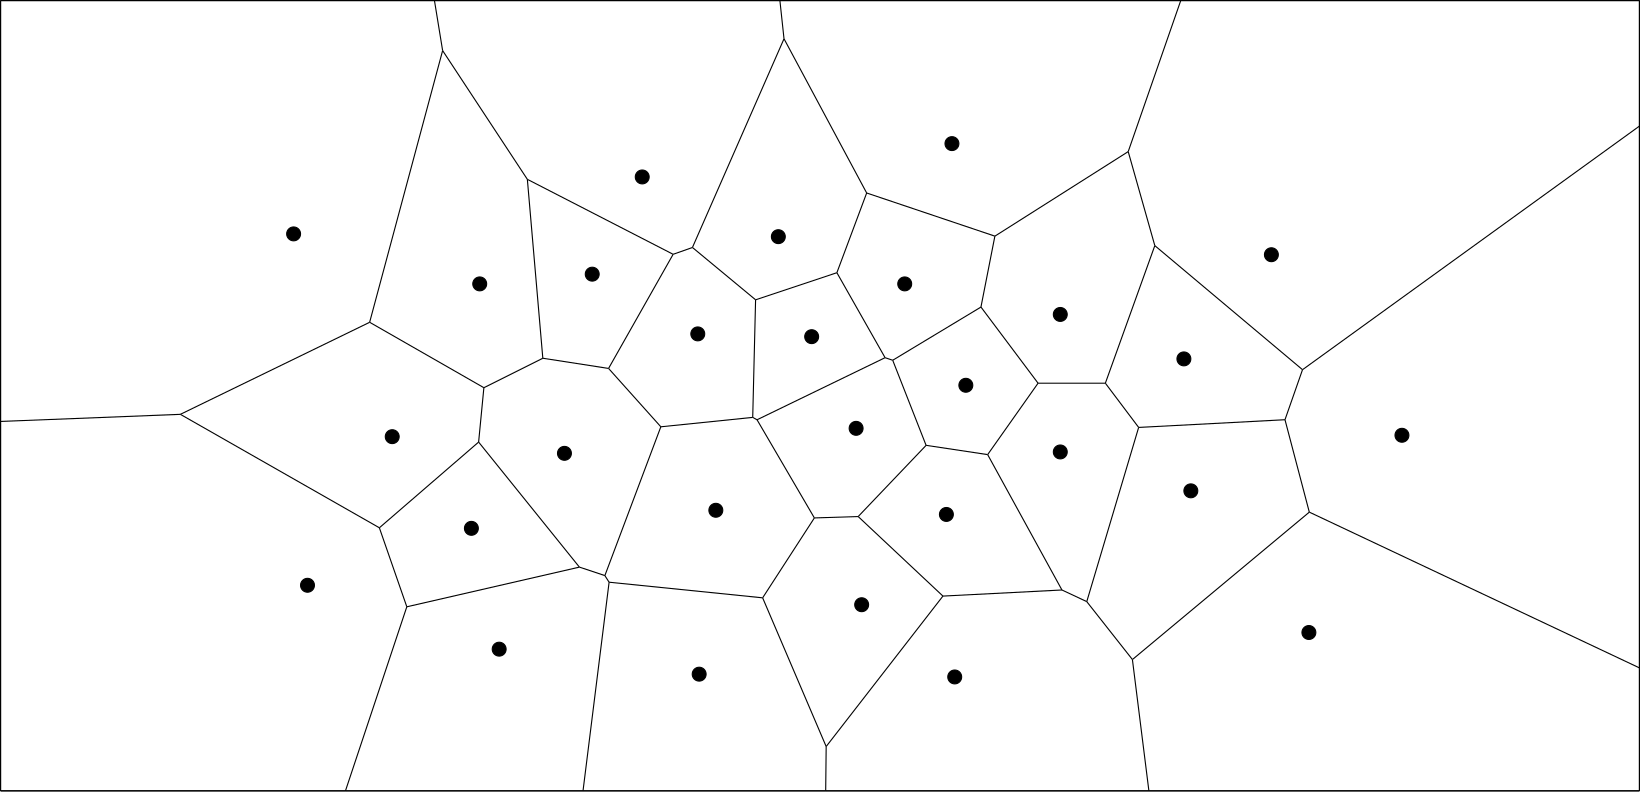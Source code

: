 <?xml version="1.0"?>
<!DOCTYPE ipe SYSTEM "ipe.dtd">
<ipe version="70218" creator="Ipe 7.2.24">
<info created="D:20220614103446" modified="D:20220614130120"/>
<ipestyle name="basic">
<symbol name="arrow/arc(spx)">
<path stroke="sym-stroke" fill="sym-stroke" pen="sym-pen">
0 0 m
-1 0.333 l
-1 -0.333 l
h
</path>
</symbol>
<symbol name="arrow/farc(spx)">
<path stroke="sym-stroke" fill="white" pen="sym-pen">
0 0 m
-1 0.333 l
-1 -0.333 l
h
</path>
</symbol>
<symbol name="arrow/ptarc(spx)">
<path stroke="sym-stroke" fill="sym-stroke" pen="sym-pen">
0 0 m
-1 0.333 l
-0.8 0 l
-1 -0.333 l
h
</path>
</symbol>
<symbol name="arrow/fptarc(spx)">
<path stroke="sym-stroke" fill="white" pen="sym-pen">
0 0 m
-1 0.333 l
-0.8 0 l
-1 -0.333 l
h
</path>
</symbol>
<symbol name="mark/circle(sx)" transformations="translations">
<path fill="sym-stroke">
0.6 0 0 0.6 0 0 e
0.4 0 0 0.4 0 0 e
</path>
</symbol>
<symbol name="mark/disk(sx)" transformations="translations">
<path fill="sym-stroke">
0.6 0 0 0.6 0 0 e
</path>
</symbol>
<symbol name="mark/fdisk(sfx)" transformations="translations">
<group>
<path fill="sym-fill">
0.5 0 0 0.5 0 0 e
</path>
<path fill="sym-stroke" fillrule="eofill">
0.6 0 0 0.6 0 0 e
0.4 0 0 0.4 0 0 e
</path>
</group>
</symbol>
<symbol name="mark/box(sx)" transformations="translations">
<path fill="sym-stroke" fillrule="eofill">
-0.6 -0.6 m
0.6 -0.6 l
0.6 0.6 l
-0.6 0.6 l
h
-0.4 -0.4 m
0.4 -0.4 l
0.4 0.4 l
-0.4 0.4 l
h
</path>
</symbol>
<symbol name="mark/square(sx)" transformations="translations">
<path fill="sym-stroke">
-0.6 -0.6 m
0.6 -0.6 l
0.6 0.6 l
-0.6 0.6 l
h
</path>
</symbol>
<symbol name="mark/fsquare(sfx)" transformations="translations">
<group>
<path fill="sym-fill">
-0.5 -0.5 m
0.5 -0.5 l
0.5 0.5 l
-0.5 0.5 l
h
</path>
<path fill="sym-stroke" fillrule="eofill">
-0.6 -0.6 m
0.6 -0.6 l
0.6 0.6 l
-0.6 0.6 l
h
-0.4 -0.4 m
0.4 -0.4 l
0.4 0.4 l
-0.4 0.4 l
h
</path>
</group>
</symbol>
<symbol name="mark/cross(sx)" transformations="translations">
<group>
<path fill="sym-stroke">
-0.43 -0.57 m
0.57 0.43 l
0.43 0.57 l
-0.57 -0.43 l
h
</path>
<path fill="sym-stroke">
-0.43 0.57 m
0.57 -0.43 l
0.43 -0.57 l
-0.57 0.43 l
h
</path>
</group>
</symbol>
<symbol name="arrow/fnormal(spx)">
<path stroke="sym-stroke" fill="white" pen="sym-pen">
0 0 m
-1 0.333 l
-1 -0.333 l
h
</path>
</symbol>
<symbol name="arrow/pointed(spx)">
<path stroke="sym-stroke" fill="sym-stroke" pen="sym-pen">
0 0 m
-1 0.333 l
-0.8 0 l
-1 -0.333 l
h
</path>
</symbol>
<symbol name="arrow/fpointed(spx)">
<path stroke="sym-stroke" fill="white" pen="sym-pen">
0 0 m
-1 0.333 l
-0.8 0 l
-1 -0.333 l
h
</path>
</symbol>
<symbol name="arrow/linear(spx)">
<path stroke="sym-stroke" pen="sym-pen">
-1 0.333 m
0 0 l
-1 -0.333 l
</path>
</symbol>
<symbol name="arrow/fdouble(spx)">
<path stroke="sym-stroke" fill="white" pen="sym-pen">
0 0 m
-1 0.333 l
-1 -0.333 l
h
-1 0 m
-2 0.333 l
-2 -0.333 l
h
</path>
</symbol>
<symbol name="arrow/double(spx)">
<path stroke="sym-stroke" fill="sym-stroke" pen="sym-pen">
0 0 m
-1 0.333 l
-1 -0.333 l
h
-1 0 m
-2 0.333 l
-2 -0.333 l
h
</path>
</symbol>
<symbol name="arrow/mid-normal(spx)">
<path stroke="sym-stroke" fill="sym-stroke" pen="sym-pen">
0.5 0 m
-0.5 0.333 l
-0.5 -0.333 l
h
</path>
</symbol>
<symbol name="arrow/mid-fnormal(spx)">
<path stroke="sym-stroke" fill="white" pen="sym-pen">
0.5 0 m
-0.5 0.333 l
-0.5 -0.333 l
h
</path>
</symbol>
<symbol name="arrow/mid-pointed(spx)">
<path stroke="sym-stroke" fill="sym-stroke" pen="sym-pen">
0.5 0 m
-0.5 0.333 l
-0.3 0 l
-0.5 -0.333 l
h
</path>
</symbol>
<symbol name="arrow/mid-fpointed(spx)">
<path stroke="sym-stroke" fill="white" pen="sym-pen">
0.5 0 m
-0.5 0.333 l
-0.3 0 l
-0.5 -0.333 l
h
</path>
</symbol>
<symbol name="arrow/mid-double(spx)">
<path stroke="sym-stroke" fill="sym-stroke" pen="sym-pen">
1 0 m
0 0.333 l
0 -0.333 l
h
0 0 m
-1 0.333 l
-1 -0.333 l
h
</path>
</symbol>
<symbol name="arrow/mid-fdouble(spx)">
<path stroke="sym-stroke" fill="white" pen="sym-pen">
1 0 m
0 0.333 l
0 -0.333 l
h
0 0 m
-1 0.333 l
-1 -0.333 l
h
</path>
</symbol>
<anglesize name="22.5 deg" value="22.5"/>
<anglesize name="30 deg" value="30"/>
<anglesize name="45 deg" value="45"/>
<anglesize name="60 deg" value="60"/>
<anglesize name="90 deg" value="90"/>
<arrowsize name="large" value="10"/>
<arrowsize name="small" value="5"/>
<arrowsize name="tiny" value="3"/>
<color name="blue" value="0 0 1"/>
<color name="brown" value="0.647 0.165 0.165"/>
<color name="darkblue" value="0 0 0.545"/>
<color name="darkcyan" value="0 0.545 0.545"/>
<color name="darkgray" value="0.663"/>
<color name="darkgreen" value="0 0.392 0"/>
<color name="darkmagenta" value="0.545 0 0.545"/>
<color name="darkorange" value="1 0.549 0"/>
<color name="darkred" value="0.545 0 0"/>
<color name="gold" value="1 0.843 0"/>
<color name="gray" value="0.745"/>
<color name="green" value="0 1 0"/>
<color name="lightblue" value="0.678 0.847 0.902"/>
<color name="lightcyan" value="0.878 1 1"/>
<color name="lightgray" value="0.827"/>
<color name="lightgreen" value="0.565 0.933 0.565"/>
<color name="lightyellow" value="1 1 0.878"/>
<color name="navy" value="0 0 0.502"/>
<color name="orange" value="1 0.647 0"/>
<color name="pink" value="1 0.753 0.796"/>
<color name="purple" value="0.627 0.125 0.941"/>
<color name="red" value="1 0 0"/>
<color name="seagreen" value="0.18 0.545 0.341"/>
<color name="turquoise" value="0.251 0.878 0.816"/>
<color name="violet" value="0.933 0.51 0.933"/>
<color name="yellow" value="1 1 0"/>
<dashstyle name="dash dot dotted" value="[4 2 1 2 1 2] 0"/>
<dashstyle name="dash dotted" value="[4 2 1 2] 0"/>
<dashstyle name="dashed" value="[4] 0"/>
<dashstyle name="dotted" value="[1 3] 0"/>
<gridsize name="10 pts (~3.5 mm)" value="10"/>
<gridsize name="14 pts (~5 mm)" value="14"/>
<gridsize name="16 pts (~6 mm)" value="16"/>
<gridsize name="20 pts (~7 mm)" value="20"/>
<gridsize name="28 pts (~10 mm)" value="28"/>
<gridsize name="32 pts (~12 mm)" value="32"/>
<gridsize name="4 pts" value="4"/>
<gridsize name="56 pts (~20 mm)" value="56"/>
<gridsize name="8 pts (~3 mm)" value="8"/>
<opacity name="10%" value="0.1"/>
<opacity name="30%" value="0.3"/>
<opacity name="50%" value="0.5"/>
<opacity name="75%" value="0.75"/>
<pen name="fat" value="1.2"/>
<pen name="heavier" value="0.8"/>
<pen name="ultrafat" value="2"/>
<symbolsize name="large" value="5"/>
<symbolsize name="small" value="2"/>
<symbolsize name="tiny" value="1.1"/>
<textsize name="Huge" value="\Huge"/>
<textsize name="LARGE" value="\LARGE"/>
<textsize name="Large" value="\Large"/>
<textsize name="footnote" value="\footnotesize"/>
<textsize name="huge" value="\huge"/>
<textsize name="large" value="\large"/>
<textsize name="small" value="\small"/>
<textsize name="tiny" value="\tiny"/>
<textstyle name="center" begin="\begin{center}" end="\end{center}"/>
<textstyle name="item" begin="\begin{itemize}\item{}" end="\end{itemize}"/>
<textstyle name="itemize" begin="\begin{itemize}" end="\end{itemize}"/>
<layout paper="1920 1080" origin="0 0" frame="1920 1080"/>
<tiling name="falling" angle="-60" step="4" width="1"/>
<tiling name="rising" angle="30" step="4" width="1"/>
</ipestyle>
<page>
<layer name="alpha"/>
<view layers="alpha" active="alpha"/>
<path layer="alpha" stroke="black">
307.04235407419816 295.74187672724213 m
305.5616591928248 309.5 l
</path>
<path layer="alpha" stroke="black">
184.14562973158982 291.48651066758424 m
181.20318725099747 309.5 l
</path>
<path layer="alpha" stroke="black">
307.04235407419816 295.74187672724213 m
274.07574299764804 220.60867008766297 l
</path>
<path layer="alpha" stroke="black">
307.04235407419816 295.74187672724213 m
336.80040108243935 240.2231323088818 l
</path>
<path layer="alpha" stroke="black">
449.86956521739125 309.5 m
430.9564625850341 255.1248299319729 l
</path>
<path layer="alpha" stroke="black">
267.12703843913806 218.14895165987195 m
214.6485788113695 245.13787375415282 l
</path>
<path layer="alpha" stroke="black">
214.6485788113695 245.13787375415282 m
184.14562973158982 291.48651066758424 l
</path>
<path layer="alpha" stroke="black">
382.9560945273631 224.68557213930356 m
336.80040108243935 240.2231323088818 l
</path>
<path layer="alpha" stroke="black">
184.14562973158982 291.48651066758424 m
157.86859125117584 193.67753410159935 l
</path>
<path layer="alpha" stroke="black">
336.80040108243935 240.2231323088818 m
326.0784518828453 211.52615062761512 l
</path>
<path layer="alpha" stroke="black">
214.6485788113695 245.13787375415282 m
220.21449704142034 180.73224852071 l
</path>
<path layer="alpha" stroke="black">
430.9564625850341 255.1248299319729 m
382.9560945273631 224.68557213930356 l
</path>
<path layer="alpha" stroke="black">
430.9564625850341 255.1248299319729 m
440.53322402485327 221.27209181912323 l
</path>
<path layer="alpha" stroke="black">
296.8114754098361 201.77049180327882 m
274.07574299764804 220.60867008766297 l
</path>
<path layer="alpha" stroke="black">
274.07574299764804 220.60867008766297 m
267.12703843913806 218.14895165987195 l
</path>
<path layer="alpha" stroke="black">
326.0784518828453 211.52615062761512 m
296.8114754098361 201.77049180327882 l
</path>
<path layer="alpha" stroke="black">
267.12703843913806 218.14895165987195 m
243.88104838709683 177.0630157539385 l
</path>
<path layer="alpha" stroke="black">
382.9560945273631 224.68557213930356 m
377.9422169811321 199.16037735849034 l
</path>
<path layer="alpha" stroke="black">
326.0784518828453 211.52615062761512 m
343.4286094359702 180.93508336289455 l
</path>
<path layer="alpha" stroke="black">
493.70374015748024 176.6088582677165 m
440.53322402485327 221.27209181912323 l
</path>
<path layer="alpha" stroke="black">
440.53322402485327 221.27209181912323 m
422.7275280898877 171.75000000000014 l
</path>
<path layer="alpha" stroke="black">
296.8114754098361 201.77049180327882 m
295.77907200616096 159.44195225259918 l
</path>
<path layer="alpha" stroke="black">
377.9422169811321 199.16037735849034 m
346.1726616182863 180.0116042630767 l
</path>
<path layer="alpha" stroke="black">
377.9422169811321 199.16037735849034 m
398.49999999999994 171.75 l
</path>
<path layer="alpha" stroke="black">
343.4286094359702 180.93508336289455 m
297.33154079962594 158.5849894786064 l
</path>
<path layer="alpha" stroke="black">
343.4286094359702 180.93508336289455 m
346.1726616182863 180.0116042630767 l
</path>
<path layer="alpha" stroke="black">
615 264.31538461538366 m
493.70374015748024 176.6088582677165 l
</path>
<path layer="alpha" stroke="black">
198.99576271186442 170.12288135593224 m
157.86859125117584 193.67753410159935 l
</path>
<path layer="alpha" stroke="black">
346.1726616182863 180.0116042630767 m
358.19394618834076 149.37671777809945 l
</path>
<path layer="alpha" stroke="black">
157.86859125117584 193.67753410159935 m
89.7257013876265 160.5395534145307 l
</path>
<path layer="alpha" stroke="black">
422.7275280898877 171.75000000000014 m
398.49999999999994 171.75 l
</path>
<path layer="alpha" stroke="black">
243.88104838709683 177.0630157539385 m
220.21449704142034 180.73224852071 l
</path>
<path layer="alpha" stroke="black">
398.49999999999994 171.75 m
380.352487135506 146.0410234419669 l
</path>
<path layer="alpha" stroke="black">
220.21449704142034 180.73224852071 m
198.99576271186442 170.12288135593224 l
</path>
<path layer="alpha" stroke="black">
243.88104838709683 177.0630157539385 m
262.69992486852 156.05589782118713 l
</path>
<path layer="alpha" stroke="black">
422.7275280898877 171.75000000000014 m
434.7144482366325 155.82707622298048 l
</path>
<path layer="alpha" stroke="black">
493.70374015748024 176.6088582677165 m
487.39480874316945 158.59972677595636 l
</path>
<path layer="alpha" stroke="black">
487.39480874316945 158.59972677595636 m
434.7144482366325 155.82707622298048 l
</path>
<path layer="alpha" stroke="black">
198.99576271186442 170.12288135593224 m
197.1020000000001 150.554 l
</path>
<path layer="alpha" stroke="black">
434.7144482366325 155.82707622298048 m
416.03387877391094 93.11373588384423 l
</path>
<path layer="alpha" stroke="black">
295.77907200616096 159.44195225259918 m
262.69992486852 156.05589782118713 l
</path>
<path layer="alpha" stroke="black">
380.352487135506 146.0410234419669 m
358.19394618834076 149.37671777809945 l
</path>
<path layer="alpha" stroke="black">
295.77907200616096 159.44195225259918 m
297.33154079962594 158.5849894786064 l
</path>
<path layer="alpha" stroke="black">
358.19394618834076 149.37671777809945 m
333.74225677532166 123.74188210315985 l
</path>
<path layer="alpha" stroke="black">
297.33154079962594 158.5849894786064 m
317.97552246803957 123.2452920462373 l
</path>
<path layer="alpha" stroke="black">
262.69992486852 156.05589782118713 m
242.54891304347828 102.4836956521739 l
</path>
<path layer="alpha" stroke="black">
380.352487135506 146.0410234419669 m
407.0971715328467 97.30626520681251 l
</path>
<path layer="alpha" stroke="black">
197.1020000000001 150.554 m
161.37074074074073 119.6951851851852 l
</path>
<path layer="alpha" stroke="black">
197.1020000000001 150.554 m
233.3826530612245 105.53911564625842 l
</path>
<path layer="alpha" stroke="black">
487.39480874316945 158.59972677595636 m
496.14928057554124 125.33273381295106 l
</path>
<path layer="alpha" stroke="black">
161.37074074074073 119.6951851851852 m
89.7257013876265 160.5395534145307 l
</path>
<path layer="alpha" stroke="black">
364.25259067357507 95.10910721402976 m
333.74225677532166 123.74188210315985 l
</path>
<path layer="alpha" stroke="black">
333.74225677532166 123.74188210315985 m
317.97552246803957 123.2452920462373 l
</path>
<path layer="alpha" stroke="black">
317.97552246803957 123.2452920462373 m
299.347607148266 94.48159927305771 l
</path>
<path layer="alpha" stroke="black">
161.37074074074073 119.6951851851852 m
171.25207468879665 91.25622406639006 l
</path>
<path layer="alpha" stroke="black">
89.7257013876265 160.5395534145307 m
25 157.98122529643547 l
</path>
<path layer="alpha" stroke="black">
496.14928057554124 125.33273381295106 m
432.46775147928986 72.26479289940832 l
</path>
<path layer="alpha" stroke="black">
496.14928057554124 125.33273381295106 m
615 69.25528169014117 l
</path>
<path layer="alpha" stroke="black">
233.3826530612245 105.53911564625842 m
171.25207468879665 91.25622406639006 l
</path>
<path layer="alpha" stroke="black">
299.347607148266 94.48159927305771 m
244.07531380753136 100.10251046025097 l
</path>
<path layer="alpha" stroke="black">
407.0971715328467 97.30626520681251 m
364.25259067357507 95.10910721402976 l
</path>
<path layer="alpha" stroke="black">
364.25259067357507 95.10910721402976 m
322.2223341106635 40.95473818104734 l
</path>
<path layer="alpha" stroke="black">
233.3826530612245 105.53911564625842 m
242.54891304347828 102.4836956521739 l
</path>
<path layer="alpha" stroke="black">
299.347607148266 94.48159927305771 m
322.2223341106635 40.95473818104734 l
</path>
<path layer="alpha" stroke="black">
242.54891304347828 102.4836956521739 m
244.07531380753136 100.10251046025097 l
</path>
<path layer="alpha" stroke="black">
171.25207468879665 91.25622406639006 m
149.16666666667507 25 l
</path>
<path layer="alpha" stroke="black">
244.07531380753136 100.10251046025097 m
234.68750000000298 25 l
</path>
<path layer="alpha" stroke="black">
407.0971715328467 97.30626520681251 m
416.03387877391094 93.11373588384423 l
</path>
<path layer="alpha" stroke="black">
416.03387877391094 93.11373588384423 m
432.46775147928986 72.26479289940832 l
</path>
<path layer="alpha" stroke="black">
432.46775147928986 72.26479289940832 m
438.3990196078641 25 l
</path>
<path layer="alpha" stroke="black">
322.2223341106635 40.95473818104734 m
322.04891304341777 25 l
</path>
<path layer="alpha" stroke="black">
25 25 m
149.16666666667507 25 l
</path>
<path layer="alpha" stroke="black">
149.16666666667507 25 m
234.68750000000298 25 l
</path>
<path layer="alpha" stroke="black">
234.68750000000298 25 m
322.04891304341777 25 l
</path>
<path layer="alpha" stroke="black">
322.04891304341777 25 m
438.3990196078641 25 l
</path>
<path layer="alpha" stroke="black">
438.3990196078641 25 m
615 25 l
</path>
<path layer="alpha" stroke="black">
615 25 m
615 69.25528169014117 l
</path>
<path layer="alpha" stroke="black">
615 69.25528169014117 m
615 264.31538461538366 l
</path>
<path layer="alpha" stroke="black">
615 264.31538461538366 m
615 309.5 l
</path>
<path layer="alpha" stroke="black">
615 309.5 m
449.86956521739125 309.5 l
</path>
<path layer="alpha" stroke="black">
449.86956521739125 309.5 m
305.5616591928248 309.5 l
</path>
<path layer="alpha" stroke="black">
305.5616591928248 309.5 m
181.20318725099747 309.5 l
</path>
<path layer="alpha" stroke="black">
181.20318725099747 309.5 m
25 309.5 l
</path>
<path layer="alpha" stroke="black">
25 309.5 m
25 157.98122529643547 l
</path>
<path layer="alpha" stroke="black">
25 157.98122529643547 m
25 25 l
</path>
<path layer="alpha" stroke="black">
25 25 m
615 25 l
</path>
<path layer="alpha" stroke="black">
615 25 m
615 309.5 l
</path>
<path layer="alpha" stroke="black">
615 309.5 m
25 309.5 l
</path>
<path layer="alpha" stroke="black">
25 309.5 m
25 25 l
</path>
<path layer="alpha" stroke="black" fill="black">
2.5 0 0 2.5 135.5 99 e
</path>
<path layer="alpha" stroke="black" fill="black">
2.5 0 0 2.5 256 246 e
</path>
<path layer="alpha" stroke="black" fill="black">
2.5 0 0 2.5 333 155.5 e
</path>
<path layer="alpha" stroke="black" fill="black">
2.5 0 0 2.5 228 146.5 e
</path>
<path layer="alpha" stroke="black" fill="black">
2.5 0 0 2.5 276.5 67 e
</path>
<path layer="alpha" stroke="black" fill="black">
2.5 0 0 2.5 453.5 133 e
</path>
<path layer="alpha" stroke="black" fill="black">
2.5 0 0 2.5 496 82 e
</path>
<path layer="alpha" stroke="black" fill="black">
2.5 0 0 2.5 482.5 218 e
</path>
<path layer="alpha" stroke="black" fill="black">
2.5 0 0 2.5 367.5 258 e
</path>
<path layer="alpha" stroke="black" fill="black">
2.5 0 0 2.5 130.5 225.5 e
</path>
<path layer="alpha" stroke="black" fill="black">
2.5 0 0 2.5 204.5 76 e
</path>
<path layer="alpha" stroke="black" fill="black">
2.5 0 0 2.5 282.5 126 e
</path>
<path layer="alpha" stroke="black" fill="black">
2.5 0 0 2.5 276 189.5 e
</path>
<path layer="alpha" stroke="black" fill="black">
2.5 0 0 2.5 197.5 207.5 e
</path>
<path layer="alpha" stroke="black" fill="black">
2.5 0 0 2.5 166 152.5 e
</path>
<path layer="alpha" stroke="black" fill="black">
2.5 0 0 2.5 194.5 119.5 e
</path>
<path layer="alpha" stroke="black" fill="black">
2.5 0 0 2.5 335 92 e
</path>
<path layer="alpha" stroke="black" fill="black">
2.5 0 0 2.5 365.5 124.5 e
</path>
<path layer="alpha" stroke="black" fill="black">
2.5 0 0 2.5 368.5 66 e
</path>
<path layer="alpha" stroke="black" fill="black">
2.5 0 0 2.5 529.5 153 e
</path>
<path layer="alpha" stroke="black" fill="black">
2.5 0 0 2.5 406.5 196.5 e
</path>
<path layer="alpha" stroke="black" fill="black">
2.5 0 0 2.5 350.5 207.5 e
</path>
<path layer="alpha" stroke="black" fill="black">
2.5 0 0 2.5 305 224.5 e
</path>
<path layer="alpha" stroke="black" fill="black">
2.5 0 0 2.5 317 188.5 e
</path>
<path layer="alpha" stroke="black" fill="black">
2.5 0 0 2.5 238 211 e
</path>
<path layer="alpha" stroke="black" fill="black">
2.5 0 0 2.5 451 180.5 e
</path>
<path layer="alpha" stroke="black" fill="black">
2.5 0 0 2.5 406.5 147 e
</path>
<path layer="alpha" stroke="black" fill="black">
2.5 0 0 2.5 372.5 171 e
</path>
</page>
</ipe>